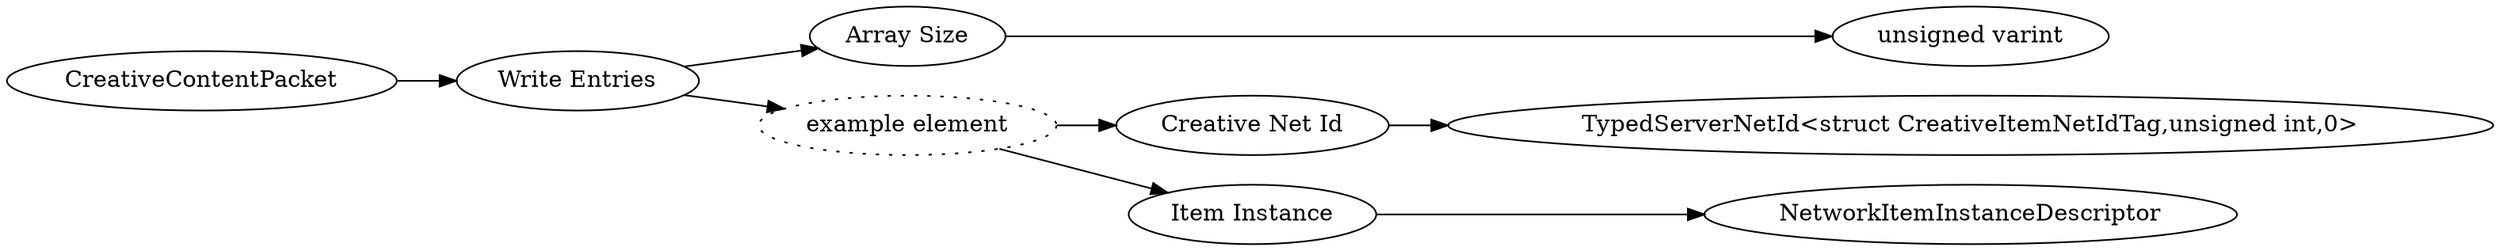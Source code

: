 digraph "CreativeContentPacket" {
rankdir = LR
0
0 -> 1
1 -> 2
2 -> 3
1 -> 4
4 -> 5
5 -> 9
4 -> 10
10 -> 11

0 [label="CreativeContentPacket",comment="name: \"CreativeContentPacket\", typeName: \"\", id: 0, branchId: 145, recurseId: -1, attributes: 0, notes: \"\""];
1 [label="Write Entries",comment="name: \"Write Entries\", typeName: \"\", id: 1, branchId: 0, recurseId: -1, attributes: 8, notes: \"\""];
2 [label="Array Size",comment="name: \"Array Size\", typeName: \"\", id: 2, branchId: 0, recurseId: -1, attributes: 0, notes: \"\""];
3 [label="unsigned varint",comment="name: \"unsigned varint\", typeName: \"\", id: 3, branchId: 0, recurseId: -1, attributes: 512, notes: \"\""];
4 [label="example element",style=dotted,comment="name: \"example element\", typeName: \"\", id: 4, branchId: 0, recurseId: -1, attributes: 16, notes: \"\""];
5 [label="Creative Net Id",comment="name: \"Creative Net Id\", typeName: \"TypedServerNetId<struct CreativeItemNetIdTag,unsigned int,0>\", id: 5, branchId: 0, recurseId: -1, attributes: 256, notes: \"\""];
9 [label="TypedServerNetId<struct CreativeItemNetIdTag,unsigned int,0>",comment="name: \"TypedServerNetId<struct CreativeItemNetIdTag,unsigned int,0>\", typeName: \"\", id: 9, branchId: 0, recurseId: -1, attributes: 512, notes: \"\""];
10 [label="Item Instance",comment="name: \"Item Instance\", typeName: \"NetworkItemInstanceDescriptor\", id: 10, branchId: 0, recurseId: -1, attributes: 256, notes: \"\""];
11 [label="NetworkItemInstanceDescriptor",comment="name: \"NetworkItemInstanceDescriptor\", typeName: \"\", id: 11, branchId: 0, recurseId: -1, attributes: 512, notes: \"\""];
{ rank = max;3;9;11}

}
